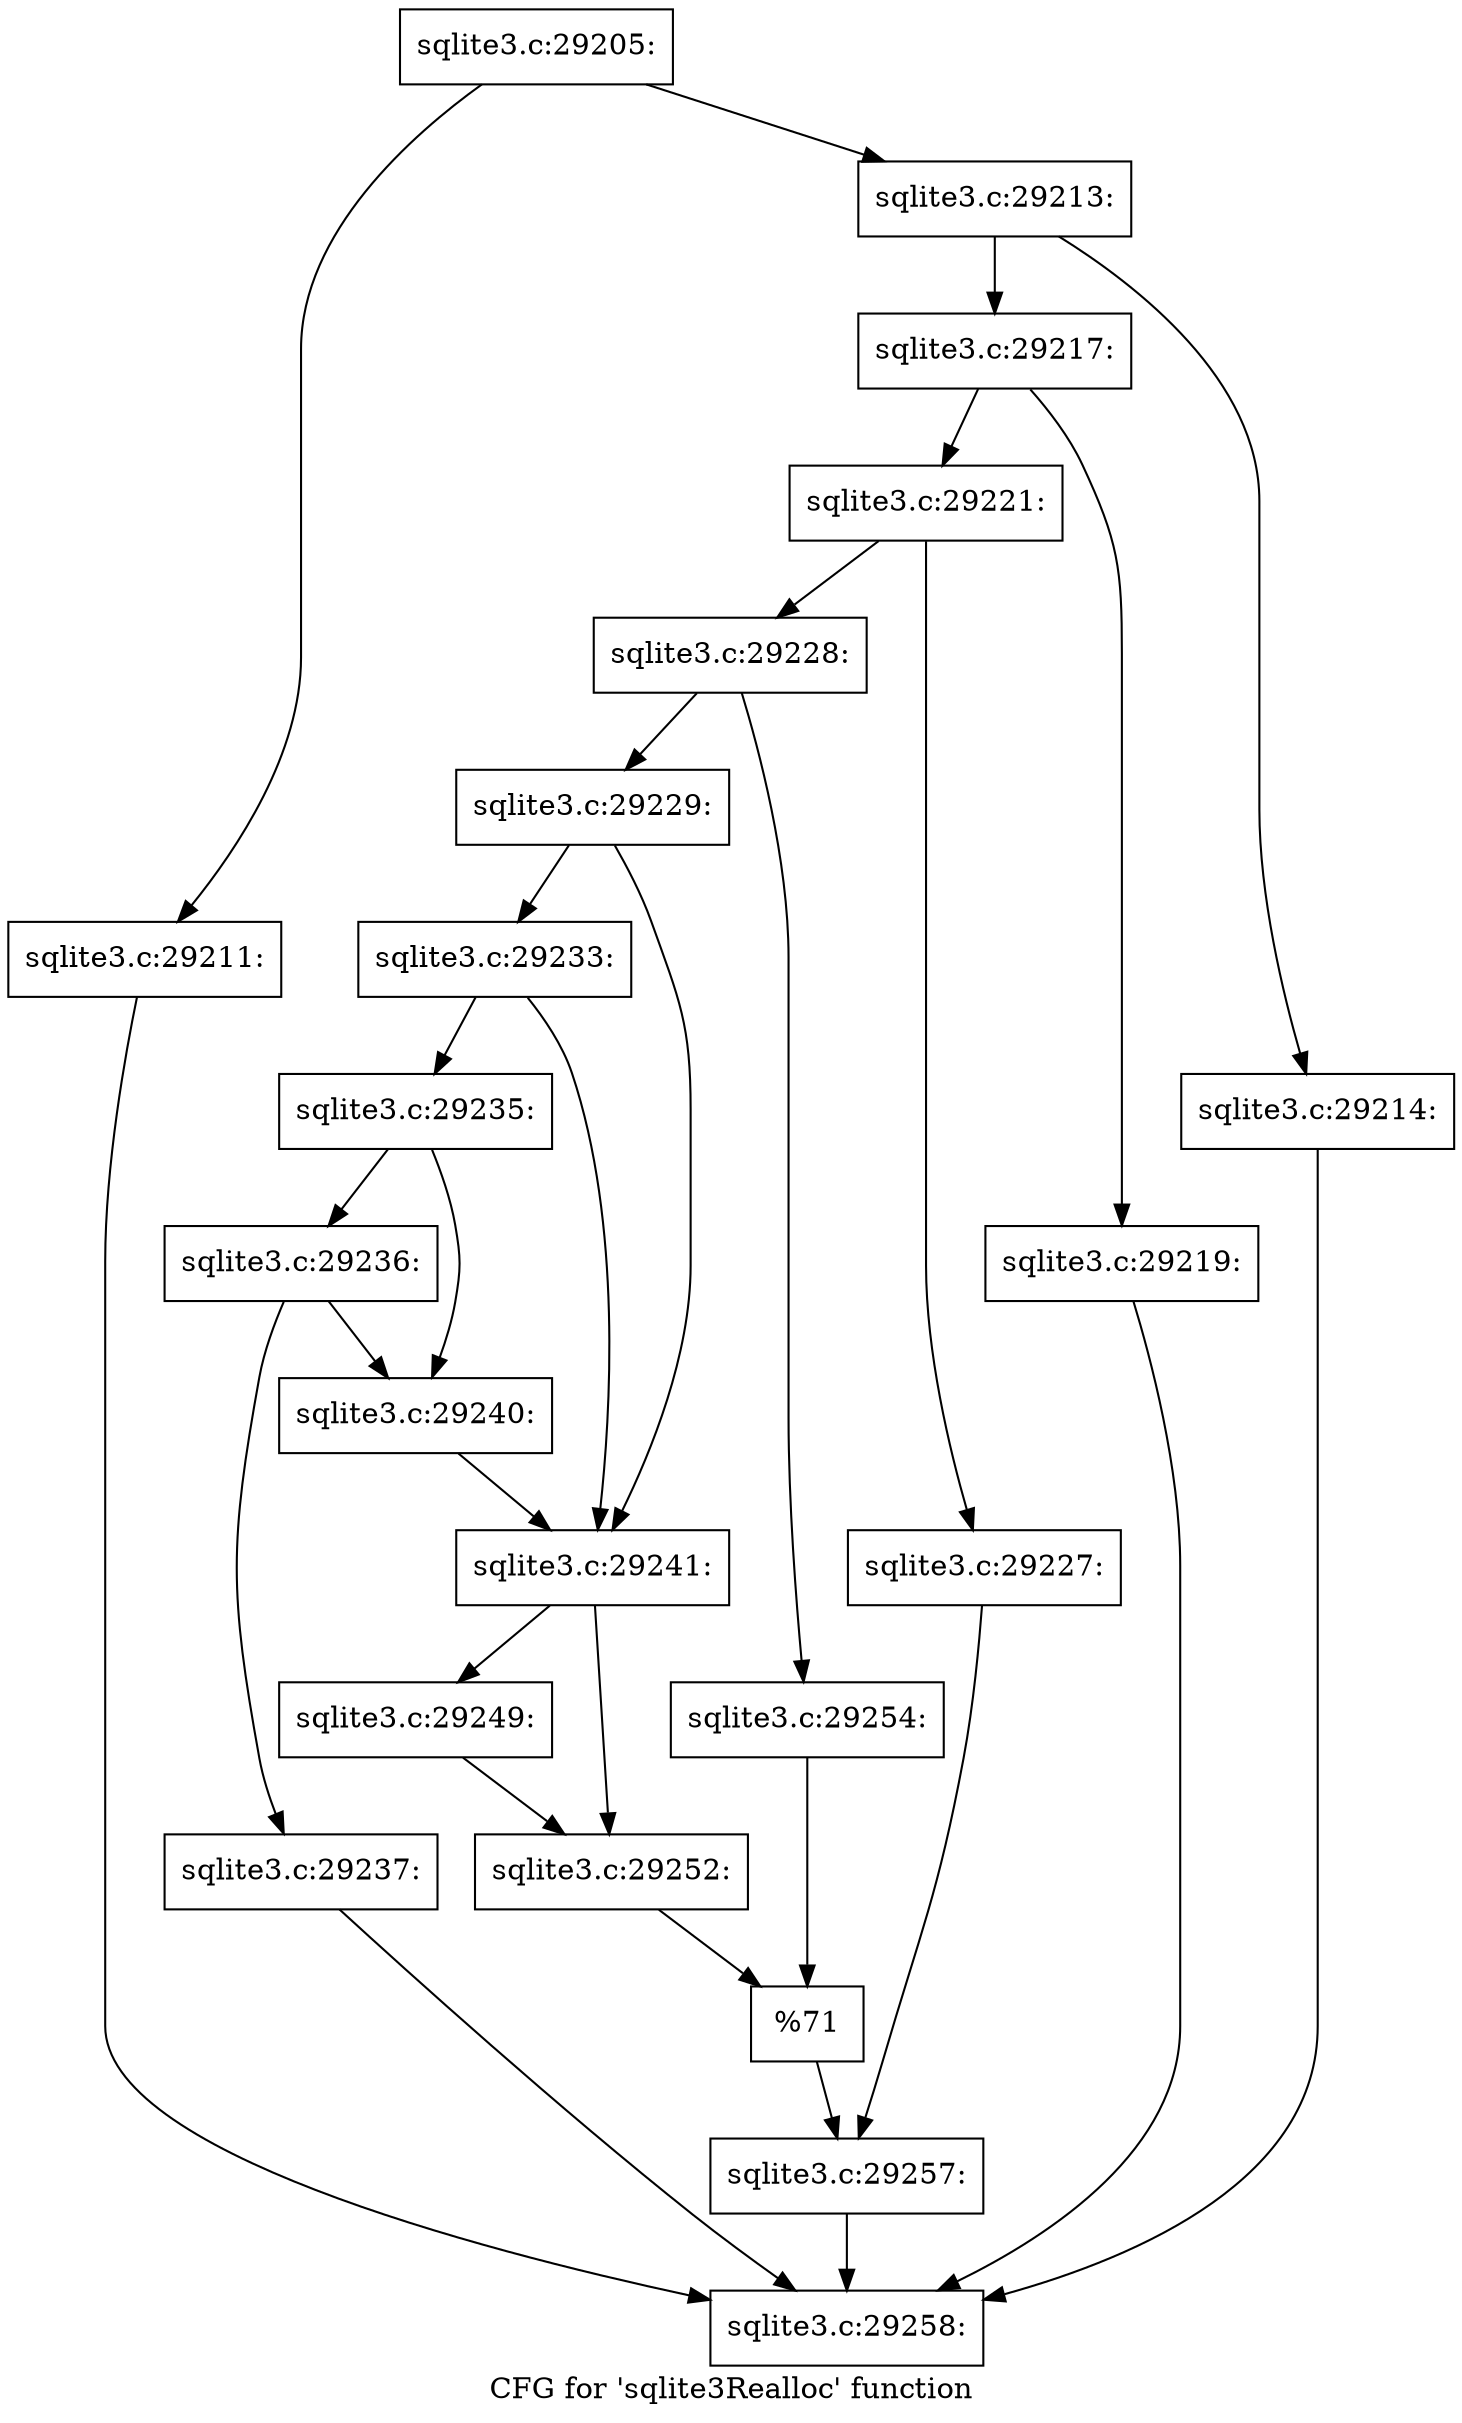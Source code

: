 digraph "CFG for 'sqlite3Realloc' function" {
	label="CFG for 'sqlite3Realloc' function";

	Node0x55c0f6fb1380 [shape=record,label="{sqlite3.c:29205:}"];
	Node0x55c0f6fb1380 -> Node0x55c0f6fb47d0;
	Node0x55c0f6fb1380 -> Node0x55c0f6fb4820;
	Node0x55c0f6fb47d0 [shape=record,label="{sqlite3.c:29211:}"];
	Node0x55c0f6fb47d0 -> Node0x55c0f6fb21a0;
	Node0x55c0f6fb4820 [shape=record,label="{sqlite3.c:29213:}"];
	Node0x55c0f6fb4820 -> Node0x55c0f6fb4ef0;
	Node0x55c0f6fb4820 -> Node0x55c0f6fb4f40;
	Node0x55c0f6fb4ef0 [shape=record,label="{sqlite3.c:29214:}"];
	Node0x55c0f6fb4ef0 -> Node0x55c0f6fb21a0;
	Node0x55c0f6fb4f40 [shape=record,label="{sqlite3.c:29217:}"];
	Node0x55c0f6fb4f40 -> Node0x55c0f6fb5640;
	Node0x55c0f6fb4f40 -> Node0x55c0f6fb5690;
	Node0x55c0f6fb5640 [shape=record,label="{sqlite3.c:29219:}"];
	Node0x55c0f6fb5640 -> Node0x55c0f6fb21a0;
	Node0x55c0f6fb5690 [shape=record,label="{sqlite3.c:29221:}"];
	Node0x55c0f6fb5690 -> Node0x55c0f6fb6250;
	Node0x55c0f6fb5690 -> Node0x55c0f6fb62f0;
	Node0x55c0f6fb6250 [shape=record,label="{sqlite3.c:29227:}"];
	Node0x55c0f6fb6250 -> Node0x55c0f6fb62a0;
	Node0x55c0f6fb62f0 [shape=record,label="{sqlite3.c:29228:}"];
	Node0x55c0f6fb62f0 -> Node0x55c0f6fb6960;
	Node0x55c0f6fb62f0 -> Node0x55c0f6fb6a00;
	Node0x55c0f6fb6960 [shape=record,label="{sqlite3.c:29229:}"];
	Node0x55c0f6fb6960 -> Node0x55c0f6fb77f0;
	Node0x55c0f6fb6960 -> Node0x55c0f6fb77a0;
	Node0x55c0f6fb77f0 [shape=record,label="{sqlite3.c:29233:}"];
	Node0x55c0f6fb77f0 -> Node0x55c0f6fb7750;
	Node0x55c0f6fb77f0 -> Node0x55c0f6fb77a0;
	Node0x55c0f6fb7750 [shape=record,label="{sqlite3.c:29235:}"];
	Node0x55c0f6fb7750 -> Node0x55c0f6fb8400;
	Node0x55c0f6fb7750 -> Node0x55c0f6fb83b0;
	Node0x55c0f6fb8400 [shape=record,label="{sqlite3.c:29236:}"];
	Node0x55c0f6fb8400 -> Node0x55c0f6fb8360;
	Node0x55c0f6fb8400 -> Node0x55c0f6fb83b0;
	Node0x55c0f6fb8360 [shape=record,label="{sqlite3.c:29237:}"];
	Node0x55c0f6fb8360 -> Node0x55c0f6fb21a0;
	Node0x55c0f6fb83b0 [shape=record,label="{sqlite3.c:29240:}"];
	Node0x55c0f6fb83b0 -> Node0x55c0f6fb77a0;
	Node0x55c0f6fb77a0 [shape=record,label="{sqlite3.c:29241:}"];
	Node0x55c0f6fb77a0 -> Node0x55c0f6fb95e0;
	Node0x55c0f6fb77a0 -> Node0x55c0f6fb9630;
	Node0x55c0f6fb95e0 [shape=record,label="{sqlite3.c:29249:}"];
	Node0x55c0f6fb95e0 -> Node0x55c0f6fb9630;
	Node0x55c0f6fb9630 [shape=record,label="{sqlite3.c:29252:}"];
	Node0x55c0f6fb9630 -> Node0x55c0f6fb69b0;
	Node0x55c0f6fb6a00 [shape=record,label="{sqlite3.c:29254:}"];
	Node0x55c0f6fb6a00 -> Node0x55c0f6fb69b0;
	Node0x55c0f6fb69b0 [shape=record,label="{%71}"];
	Node0x55c0f6fb69b0 -> Node0x55c0f6fb62a0;
	Node0x55c0f6fb62a0 [shape=record,label="{sqlite3.c:29257:}"];
	Node0x55c0f6fb62a0 -> Node0x55c0f6fb21a0;
	Node0x55c0f6fb21a0 [shape=record,label="{sqlite3.c:29258:}"];
}
